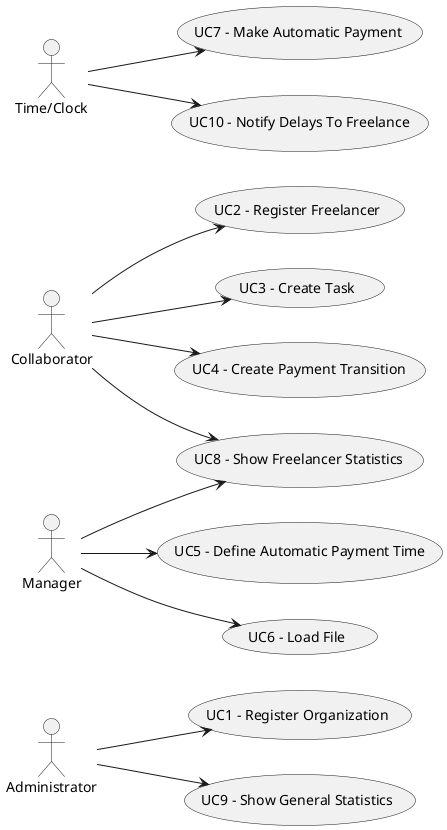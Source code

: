 @startuml

usecase UC1 as "UC1 - Register Organization"
usecase UC2 as "UC2 - Register Freelancer"
usecase UC3 as "UC3 - Create Task"
usecase UC4 as "UC4 - Create Payment Transition"
usecase UC5 as "UC5 - Define Automatic Payment Time"
usecase UC6 as "UC6 - Load File"
usecase UC7 as "UC7 - Make Automatic Payment"
usecase UC8 as "UC8 - Show Freelancer Statistics"
usecase UC9 as "UC9 - Show General Statistics"
usecase UC10 as "UC10 - Notify Delays To Freelance"

actor "Administrator" as ADM
actor "Manager" as MAN
actor "Collaborator" as CO
actor "Time/Clock" as TIME

left to right direction

ADM -->(UC1)
ADM -->(UC9)

MAN -->(UC5)
MAN -->(UC6)
MAN -->(UC8)

CO -->(UC2)
CO -->(UC3)
CO -->(UC4)
CO -->(UC8)

TIME -->(UC7)
TIME -->(UC10)

@enduml
